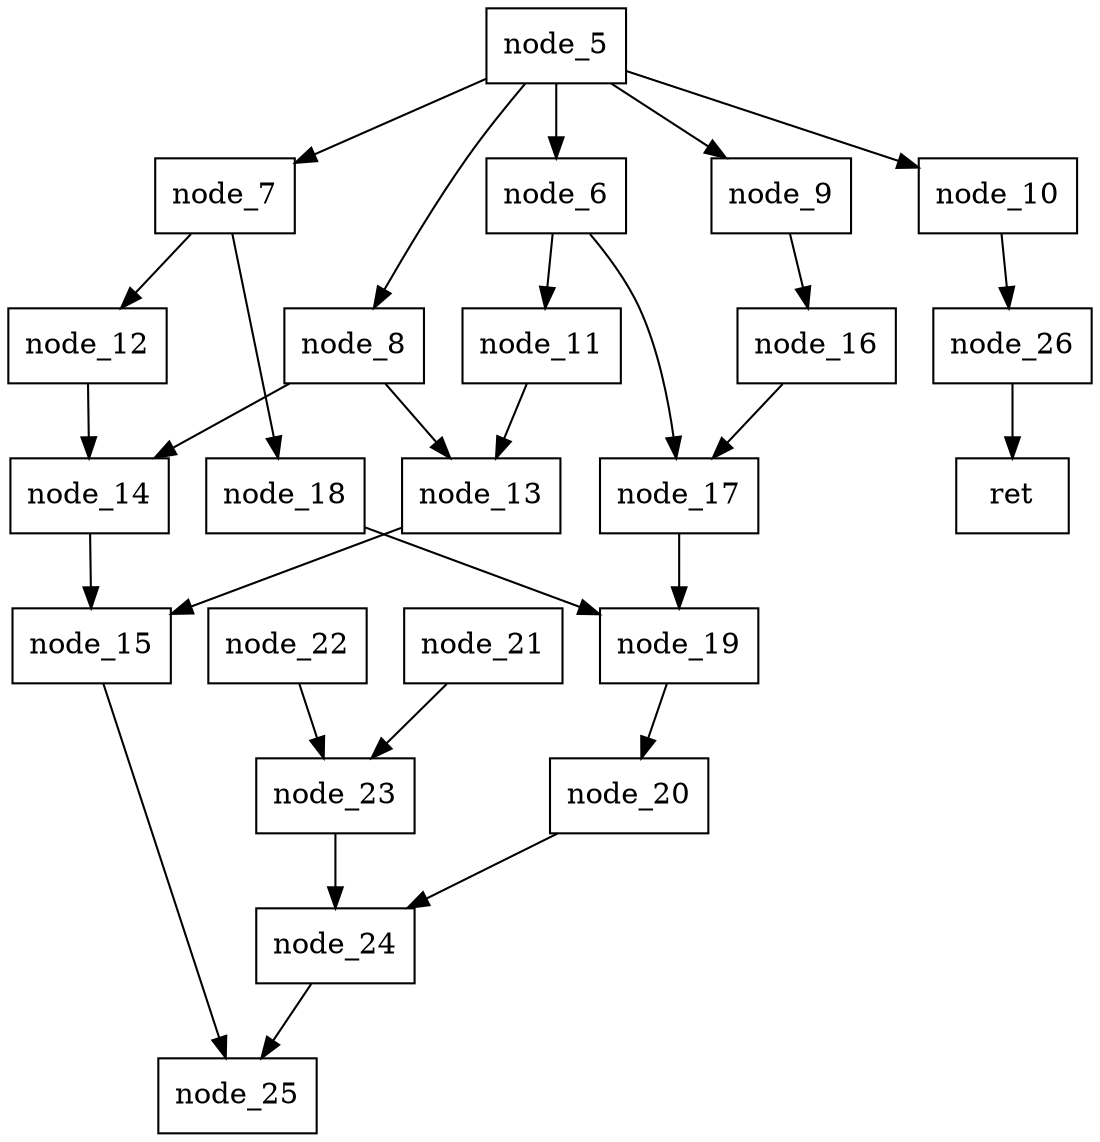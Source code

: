 digraph LLVM_IR {
    node_5 [shape=box];
    node_6 [shape=box];
    node_7 [shape=box];
    node_8 [shape=box];
    node_9 [shape=box];
    node_10 [shape=box];
    node_11 [shape=box];
    node_12 [shape=box];
    node_13 [shape=box];
    node_14 [shape=box];
    node_15 [shape=box];
    node_16 [shape=box];
    node_17 [shape=box];
    node_18 [shape=box];
    node_19 [shape=box];
    node_20 [shape=box];
    node_21 [shape=box];
    node_22 [shape=box];
    node_23 [shape=box];
    node_24 [shape=box];
    node_25 [shape=box];
    node_26 [shape=box];
    ret [shape=box];

    node_5 -> node_6;
    node_5 -> node_7;
    node_5 -> node_8;
    node_5 -> node_9;
    node_5 -> node_10;
    node_6 -> node_11;
    node_6 -> node_17;
    node_7 -> node_12;
    node_7 -> node_18;
    node_8 -> node_13;
    node_8 -> node_14;
    node_9 -> node_16;
    node_10 -> node_26;
    node_11 -> node_13;
    node_12 -> node_14;
    node_13 -> node_15;
    node_14 -> node_15;
    node_15 -> node_25;
    node_16 -> node_17;
    node_17 -> node_19;
    node_18 -> node_19;
    node_19 -> node_20;
    node_20 -> node_24;
    node_21 -> node_23;
    node_22 -> node_23;
    node_23 -> node_24;
    node_24 -> node_25;
    node_26 -> ret;
}
